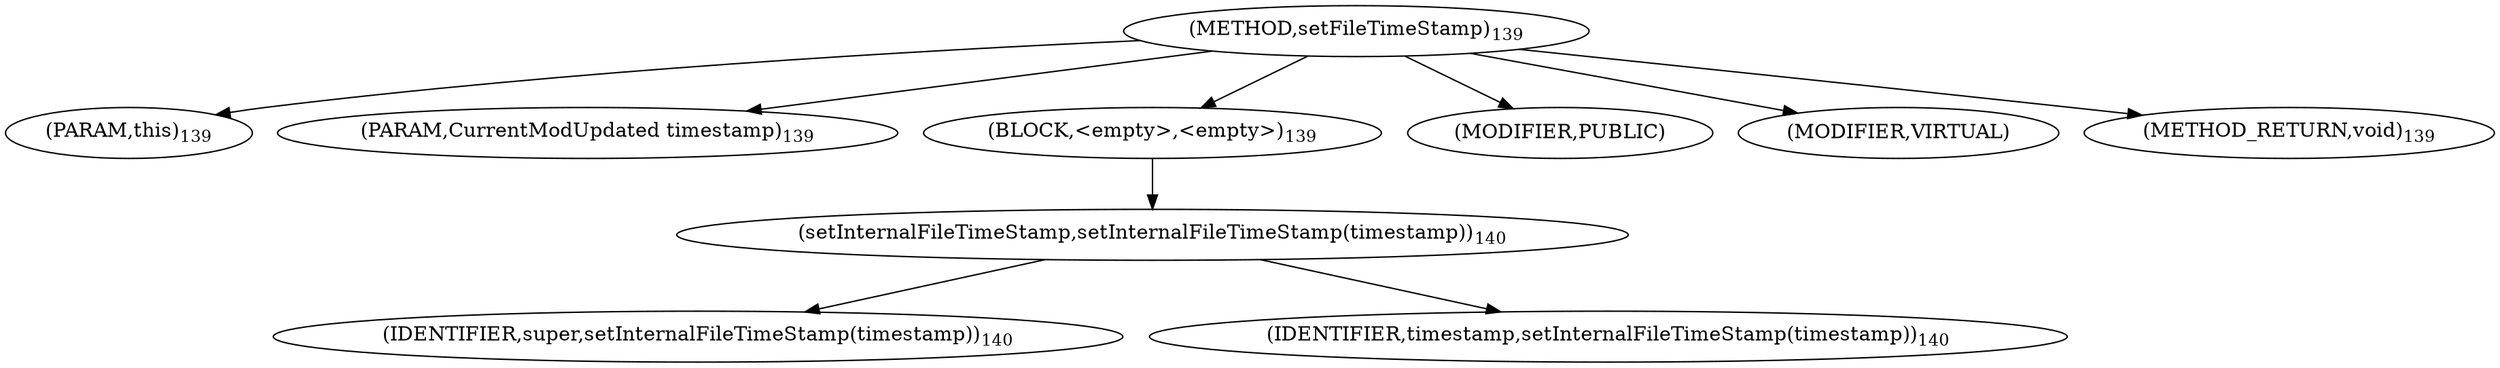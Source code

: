 digraph "setFileTimeStamp" {  
"165" [label = <(METHOD,setFileTimeStamp)<SUB>139</SUB>> ]
"166" [label = <(PARAM,this)<SUB>139</SUB>> ]
"167" [label = <(PARAM,CurrentModUpdated timestamp)<SUB>139</SUB>> ]
"168" [label = <(BLOCK,&lt;empty&gt;,&lt;empty&gt;)<SUB>139</SUB>> ]
"169" [label = <(setInternalFileTimeStamp,setInternalFileTimeStamp(timestamp))<SUB>140</SUB>> ]
"170" [label = <(IDENTIFIER,super,setInternalFileTimeStamp(timestamp))<SUB>140</SUB>> ]
"171" [label = <(IDENTIFIER,timestamp,setInternalFileTimeStamp(timestamp))<SUB>140</SUB>> ]
"172" [label = <(MODIFIER,PUBLIC)> ]
"173" [label = <(MODIFIER,VIRTUAL)> ]
"174" [label = <(METHOD_RETURN,void)<SUB>139</SUB>> ]
  "165" -> "166" 
  "165" -> "167" 
  "165" -> "168" 
  "165" -> "172" 
  "165" -> "173" 
  "165" -> "174" 
  "168" -> "169" 
  "169" -> "170" 
  "169" -> "171" 
}
